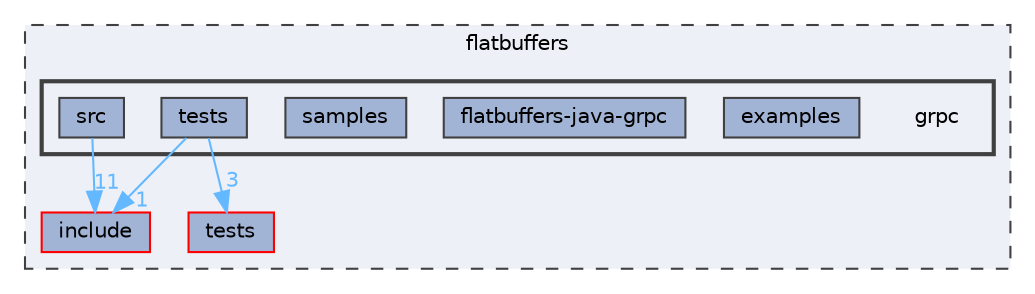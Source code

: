 digraph "flatbuffers/grpc"
{
 // LATEX_PDF_SIZE
  bgcolor="transparent";
  edge [fontname=Helvetica,fontsize=10,labelfontname=Helvetica,labelfontsize=10];
  node [fontname=Helvetica,fontsize=10,shape=box,height=0.2,width=0.4];
  compound=true
  subgraph clusterdir_aab3332a77760f74556dcb4aee61b405 {
    graph [ bgcolor="#edf0f7", pencolor="grey25", label="flatbuffers", fontname=Helvetica,fontsize=10 style="filled,dashed", URL="dir_aab3332a77760f74556dcb4aee61b405.html",tooltip=""]
  dir_1070400e4fc31576c7133789377210a4 [label="include", fillcolor="#a2b4d6", color="red", style="filled", URL="dir_1070400e4fc31576c7133789377210a4.html",tooltip=""];
  dir_8a29680ac58f070fa77498b7cfb0e5d9 [label="tests", fillcolor="#a2b4d6", color="red", style="filled", URL="dir_8a29680ac58f070fa77498b7cfb0e5d9.html",tooltip=""];
  subgraph clusterdir_7d6635abb941be91148a958731d6b65a {
    graph [ bgcolor="#edf0f7", pencolor="grey25", label="", fontname=Helvetica,fontsize=10 style="filled,bold", URL="dir_7d6635abb941be91148a958731d6b65a.html",tooltip=""]
    dir_7d6635abb941be91148a958731d6b65a [shape=plaintext, label="grpc"];
  dir_3120b9c97cfe637cdcdf684f33b8ae34 [label="examples", fillcolor="#a2b4d6", color="grey25", style="filled", URL="dir_3120b9c97cfe637cdcdf684f33b8ae34.html",tooltip=""];
  dir_77155ccf93e2075d6a14130441fe66b5 [label="flatbuffers-java-grpc", fillcolor="#a2b4d6", color="grey25", style="filled", URL="dir_77155ccf93e2075d6a14130441fe66b5.html",tooltip=""];
  dir_73fc6555904686728a717e638506cd27 [label="samples", fillcolor="#a2b4d6", color="grey25", style="filled", URL="dir_73fc6555904686728a717e638506cd27.html",tooltip=""];
  dir_7b223c4283eab2bc6d54d847b79f35cd [label="src", fillcolor="#a2b4d6", color="grey25", style="filled", URL="dir_7b223c4283eab2bc6d54d847b79f35cd.html",tooltip=""];
  dir_6c7d1dba22456d32768006f0c40693e5 [label="tests", fillcolor="#a2b4d6", color="grey25", style="filled", URL="dir_6c7d1dba22456d32768006f0c40693e5.html",tooltip=""];
  }
  }
  dir_7b223c4283eab2bc6d54d847b79f35cd->dir_1070400e4fc31576c7133789377210a4 [headlabel="11", labeldistance=1.5 headhref="dir_000189_000117.html" href="dir_000189_000117.html" color="steelblue1" fontcolor="steelblue1"];
  dir_6c7d1dba22456d32768006f0c40693e5->dir_1070400e4fc31576c7133789377210a4 [headlabel="1", labeldistance=1.5 headhref="dir_000209_000117.html" href="dir_000209_000117.html" color="steelblue1" fontcolor="steelblue1"];
  dir_6c7d1dba22456d32768006f0c40693e5->dir_8a29680ac58f070fa77498b7cfb0e5d9 [headlabel="3", labeldistance=1.5 headhref="dir_000209_000210.html" href="dir_000209_000210.html" color="steelblue1" fontcolor="steelblue1"];
}
